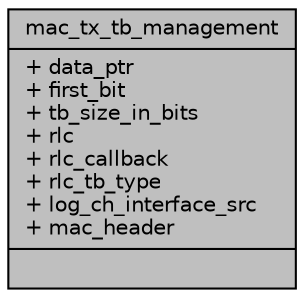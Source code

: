 digraph "mac_tx_tb_management"
{
 // LATEX_PDF_SIZE
  edge [fontname="Helvetica",fontsize="10",labelfontname="Helvetica",labelfontsize="10"];
  node [fontname="Helvetica",fontsize="10",shape=record];
  Node1 [label="{mac_tx_tb_management\n|+ data_ptr\l+ first_bit\l+ tb_size_in_bits\l+ rlc\l+ rlc_callback\l+ rlc_tb_type\l+ log_ch_interface_src\l+ mac_header\l|}",height=0.2,width=0.4,color="black", fillcolor="grey75", style="filled", fontcolor="black",tooltip=" "];
}
